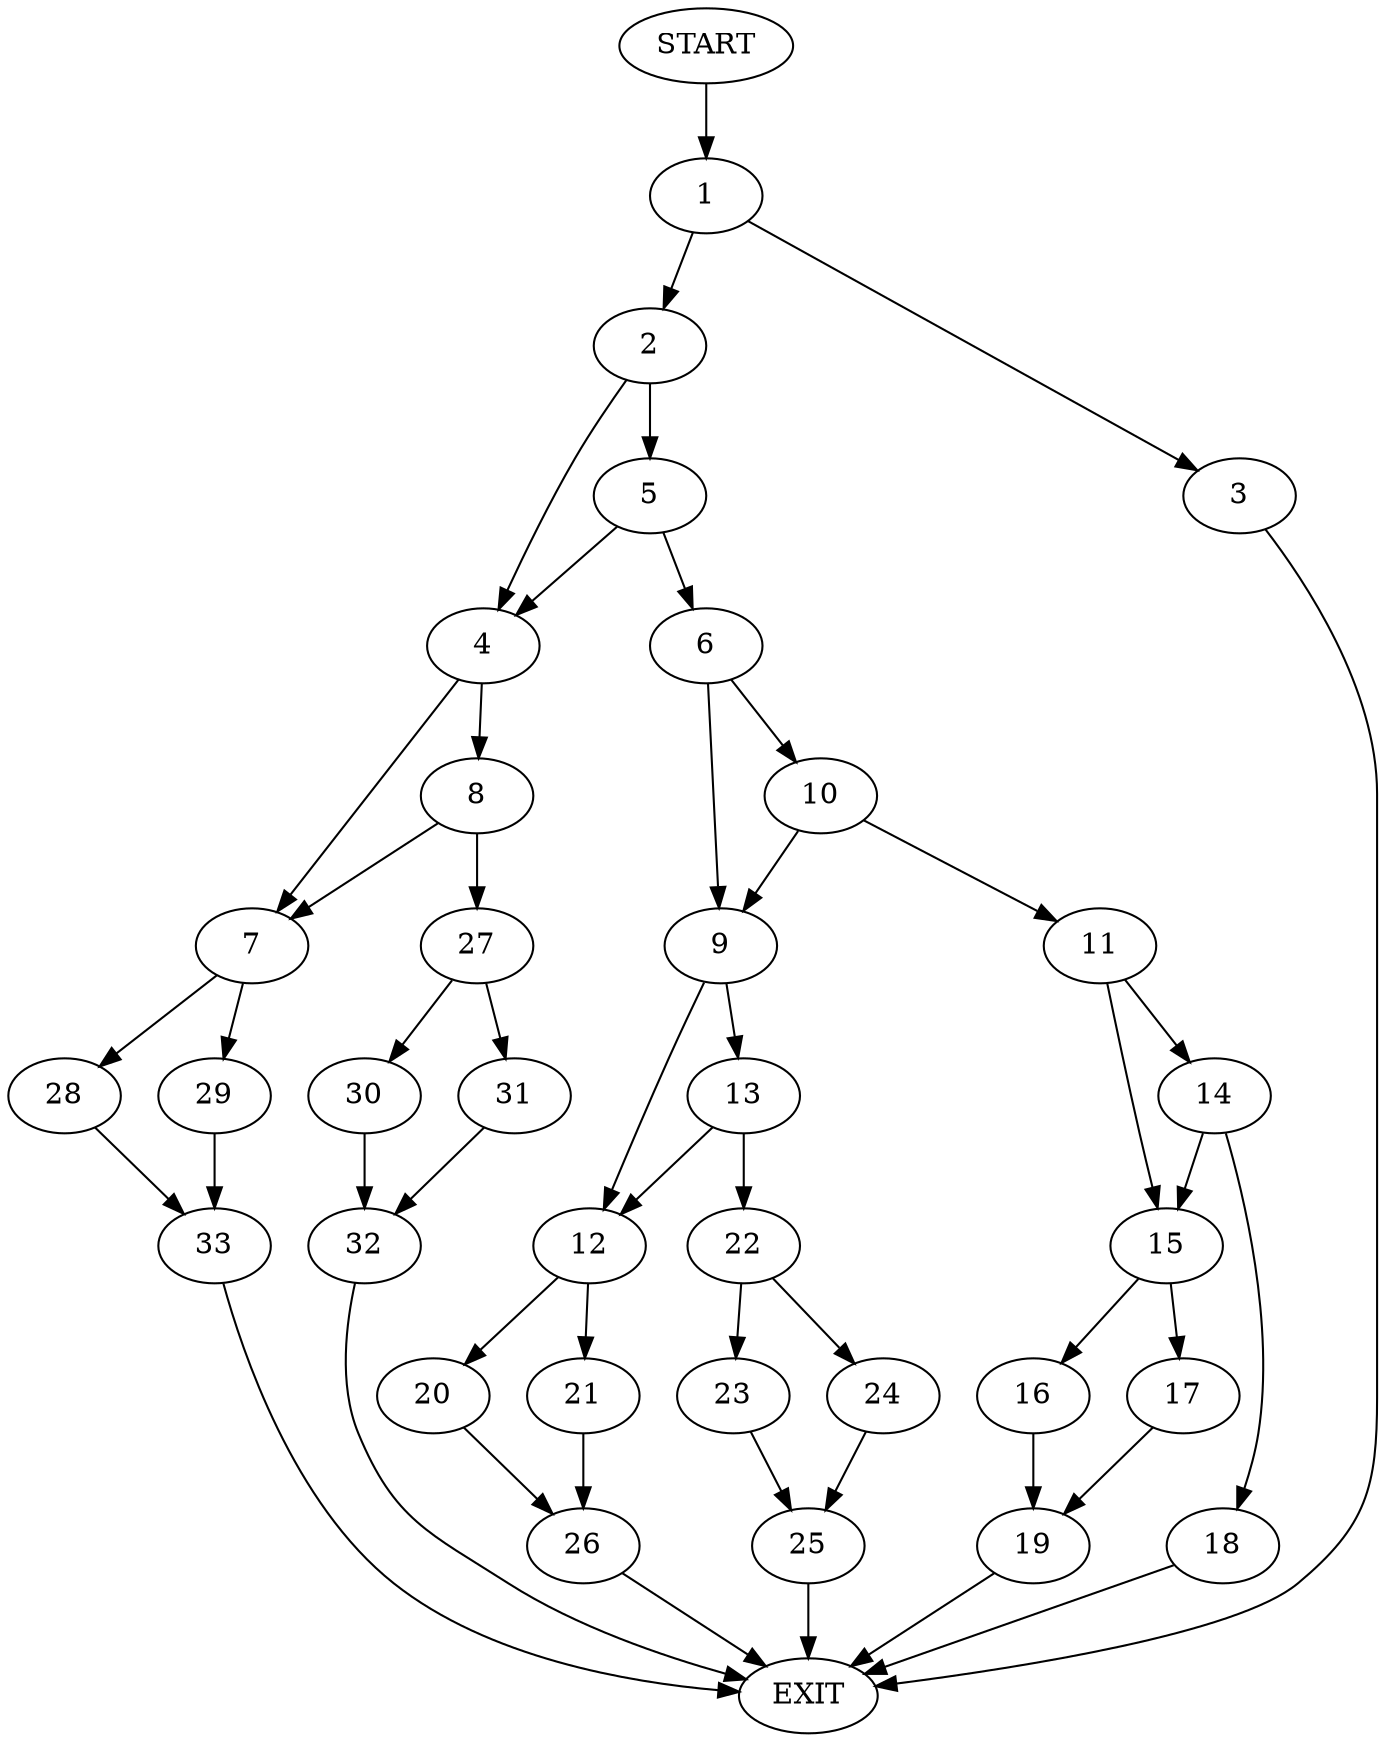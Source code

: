 digraph {
0 [label="START"]
34 [label="EXIT"]
0 -> 1
1 -> 2
1 -> 3
2 -> 4
2 -> 5
3 -> 34
5 -> 6
5 -> 4
4 -> 7
4 -> 8
6 -> 9
6 -> 10
10 -> 9
10 -> 11
9 -> 12
9 -> 13
11 -> 14
11 -> 15
15 -> 16
15 -> 17
14 -> 15
14 -> 18
18 -> 34
17 -> 19
16 -> 19
19 -> 34
12 -> 20
12 -> 21
13 -> 12
13 -> 22
22 -> 23
22 -> 24
23 -> 25
24 -> 25
25 -> 34
20 -> 26
21 -> 26
26 -> 34
8 -> 7
8 -> 27
7 -> 28
7 -> 29
27 -> 30
27 -> 31
30 -> 32
31 -> 32
32 -> 34
29 -> 33
28 -> 33
33 -> 34
}
